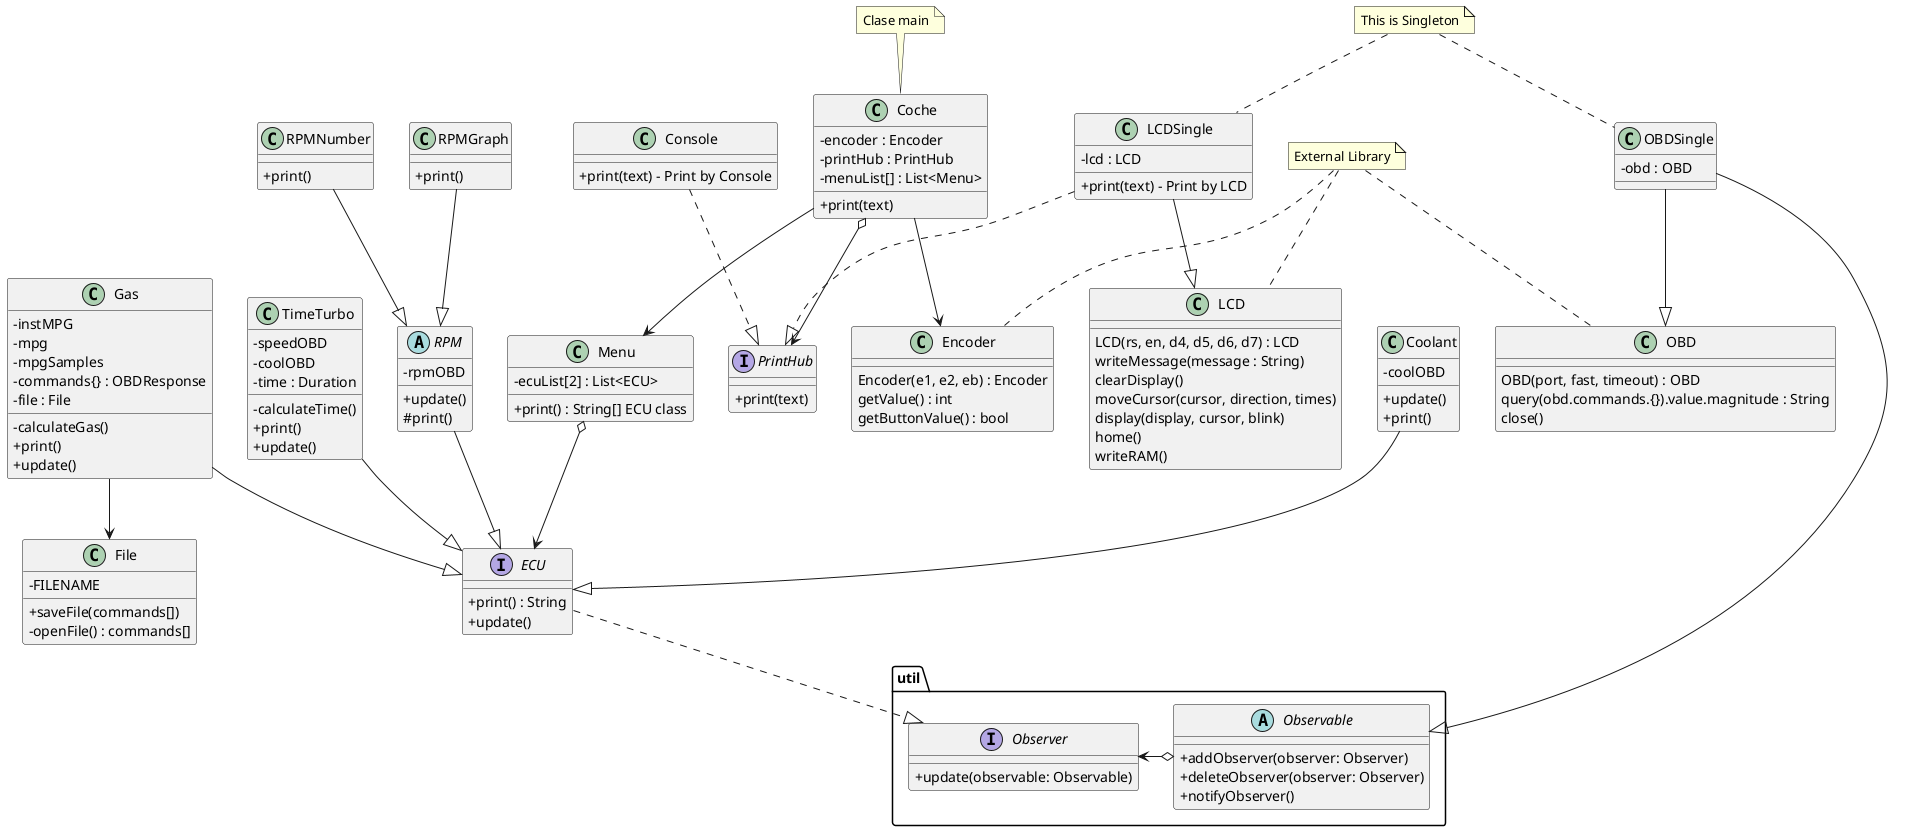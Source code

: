 @startuml

skinparam classAttributeIconSize 0

package util <<Folder>> {
    interface Observer {
    +update(observable: Observable)
    }
    abstract Observable {
    +addObserver(observer: Observer)
    +deleteObserver(observer: Observer)
    +notifyObserver()
    }
}
Observable o-right-> Observer

class Coche {
-encoder : Encoder
-printHub : PrintHub
-menuList[] : List<Menu>
+print(text)
}
Coche o--> PrintHub
Coche --> Menu
Coche --> Encoder

class Console {
+print(text) - Print by Console
}
Console ..|> PrintHub

class Coolant {
-coolOBD
+update()
+print()
}
Coolant --|> ECU

interface ECU {
+print() : String
+update()
}
ECU ..|> Observer

class Encoder {
Encoder(e1, e2, eb) : Encoder
getValue() : int
getButtonValue() : bool
}

class Gas {
-instMPG
-mpg
-mpgSamples
-commands{} : OBDResponse
-file : File
-calculateGas()
+print()
+update()
}
Gas --|> ECU
Gas --> File

class LCD {
LCD(rs, en, d4, d5, d6, d7) : LCD
writeMessage(message : String)
clearDisplay()
moveCursor(cursor, direction, times)
display(display, cursor, blink)
home()
writeRAM()
}

class LCDSingle {
-lcd : LCD
+print(text) - Print by LCD
}
LCDSingle ..|> PrintHub
LCDSingle --|> LCD

class Menu {
-ecuList[2] : List<ECU>
+print() : String[] ECU class
}
Menu o--> ECU

class OBD {

OBD(port, fast, timeout) : OBD
query(obd.commands.{}).value.magnitude : String
close()
}

class OBDSingle {
-obd : OBD
}
OBDSingle --|> Observable
OBDSingle --|> OBD

interface PrintHub {
+print(text)
}

abstract RPM {
-rpmOBD
+update()
#print()
}
RPM --|> ECU

class RPMNumber {
+print()
}
RPMNumber --|> RPM

class RPMGraph {

+print()
}
RPMGraph --|> RPM

class File {
-FILENAME
+saveFile(commands[])
-openFile() : commands[]
}

class TimeTurbo {
-speedOBD
-coolOBD
-time : Duration
-calculateTime()
+print()
+update()
}
TimeTurbo --|> ECU



note "External Library" as Lib
Lib .. LCD
Lib .. OBD
Lib .. Encoder

note "Clase main" as Main
Main .. Coche

note "This is Singleton" as Singleton
Singleton .. OBDSingle
Singleton .. LCDSingle












@enduml
